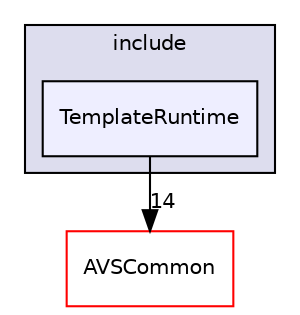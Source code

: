 digraph "/workplace/avs-device-sdk/CapabilityAgents/TemplateRuntime/include/TemplateRuntime" {
  compound=true
  node [ fontsize="10", fontname="Helvetica"];
  edge [ labelfontsize="10", labelfontname="Helvetica"];
  subgraph clusterdir_c812ba13d40d97c773fd9f77093be04d {
    graph [ bgcolor="#ddddee", pencolor="black", label="include" fontname="Helvetica", fontsize="10", URL="dir_c812ba13d40d97c773fd9f77093be04d.html"]
  dir_029029bde7d05d489ea7e2dc05d6ef88 [shape=box, label="TemplateRuntime", style="filled", fillcolor="#eeeeff", pencolor="black", URL="dir_029029bde7d05d489ea7e2dc05d6ef88.html"];
  }
  dir_13e65effb2bde530b17b3d5eefcd0266 [shape=box label="AVSCommon" fillcolor="white" style="filled" color="red" URL="dir_13e65effb2bde530b17b3d5eefcd0266.html"];
  dir_029029bde7d05d489ea7e2dc05d6ef88->dir_13e65effb2bde530b17b3d5eefcd0266 [headlabel="14", labeldistance=1.5 headhref="dir_000392_000017.html"];
}
